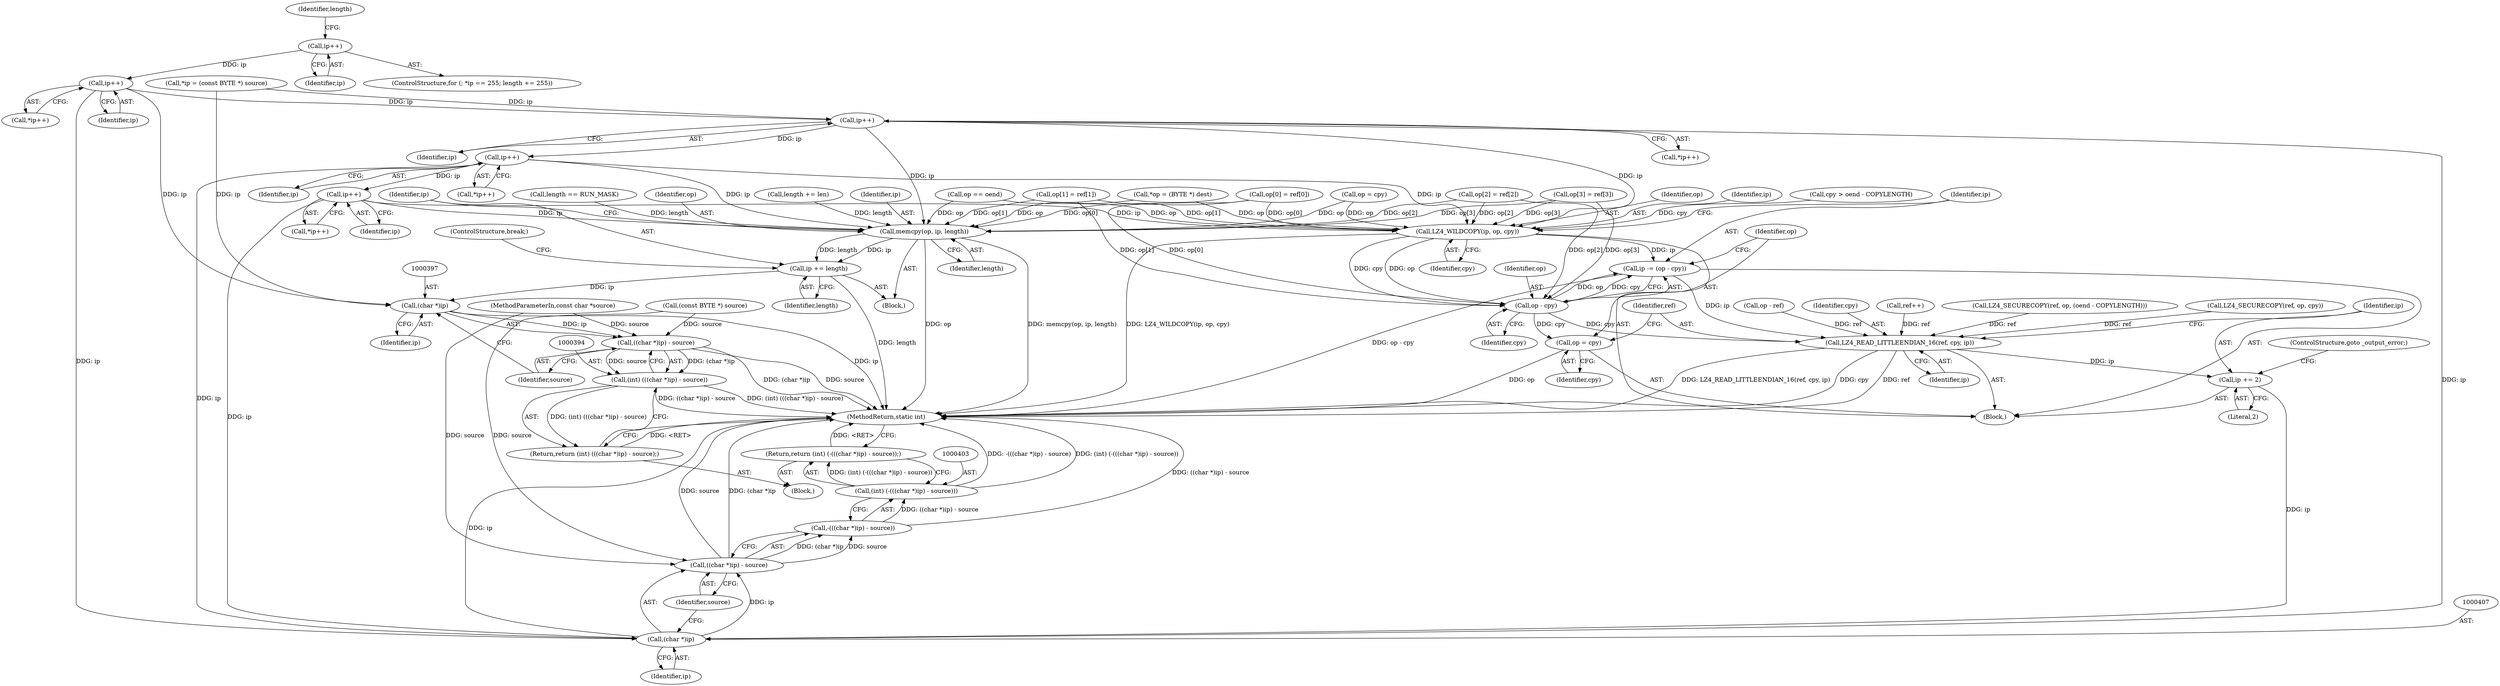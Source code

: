 digraph "0_linux_206204a1162b995e2185275167b22468c00d6b36@pointer" {
"1000263" [label="(Call,ip++)"];
"1000258" [label="(Call,ip++)"];
"1000151" [label="(Call,ip++)"];
"1000167" [label="(Call,ip++)"];
"1000179" [label="(Call,ip++)"];
"1000212" [label="(Call,memcpy(op, ip, length))"];
"1000216" [label="(Call,ip += length)"];
"1000396" [label="(Call,(char *)ip)"];
"1000395" [label="(Call,((char *)ip) - source)"];
"1000393" [label="(Call,(int) (((char *)ip) - source))"];
"1000392" [label="(Return,return (int) (((char *)ip) - source);)"];
"1000220" [label="(Call,LZ4_WILDCOPY(ip, op, cpy))"];
"1000224" [label="(Call,ip -= (op - cpy))"];
"1000232" [label="(Call,LZ4_READ_LITTLEENDIAN_16(ref, cpy, ip))"];
"1000236" [label="(Call,ip += 2)"];
"1000406" [label="(Call,(char *)ip)"];
"1000405" [label="(Call,((char *)ip) - source)"];
"1000404" [label="(Call,-(((char *)ip) - source))"];
"1000402" [label="(Call,(int) (-(((char *)ip) - source)))"];
"1000401" [label="(Return,return (int) (-(((char *)ip) - source));)"];
"1000226" [label="(Call,op - cpy)"];
"1000229" [label="(Call,op = cpy)"];
"1000168" [label="(Identifier,ip)"];
"1000220" [label="(Call,LZ4_WILDCOPY(ip, op, cpy))"];
"1000201" [label="(Call,cpy > oend - COPYLENGTH)"];
"1000399" [label="(Identifier,source)"];
"1000228" [label="(Identifier,cpy)"];
"1000227" [label="(Identifier,op)"];
"1000217" [label="(Identifier,ip)"];
"1000234" [label="(Identifier,cpy)"];
"1000380" [label="(Call,op == oend)"];
"1000401" [label="(Return,return (int) (-(((char *)ip) - source));)"];
"1000119" [label="(Call,*ip = (const BYTE *) source)"];
"1000256" [label="(Identifier,length)"];
"1000117" [label="(Block,)"];
"1000278" [label="(Call,op - ref)"];
"1000229" [label="(Call,op = cpy)"];
"1000402" [label="(Call,(int) (-(((char *)ip) - source)))"];
"1000236" [label="(Call,ip += 2)"];
"1000302" [label="(Call,op[3] = ref[3])"];
"1000216" [label="(Call,ip += length)"];
"1000179" [label="(Call,ip++)"];
"1000395" [label="(Call,((char *)ip) - source)"];
"1000409" [label="(Identifier,source)"];
"1000224" [label="(Call,ip -= (op - cpy))"];
"1000226" [label="(Call,op - cpy)"];
"1000218" [label="(Identifier,length)"];
"1000398" [label="(Identifier,ip)"];
"1000166" [label="(Call,*ip++)"];
"1000206" [label="(Block,)"];
"1000152" [label="(Identifier,ip)"];
"1000389" [label="(Call,op = cpy)"];
"1000159" [label="(Call,length == RUN_MASK)"];
"1000225" [label="(Identifier,ip)"];
"1000233" [label="(Identifier,ref)"];
"1000237" [label="(Identifier,ip)"];
"1000239" [label="(ControlStructure,goto _output_error;)"];
"1000259" [label="(Identifier,ip)"];
"1000408" [label="(Identifier,ip)"];
"1000406" [label="(Call,(char *)ip)"];
"1000178" [label="(Call,*ip++)"];
"1000235" [label="(Identifier,ip)"];
"1000262" [label="(Call,*ip++)"];
"1000180" [label="(Identifier,ip)"];
"1000213" [label="(Identifier,op)"];
"1000219" [label="(ControlStructure,break;)"];
"1000405" [label="(Call,((char *)ip) - source)"];
"1000151" [label="(Call,ip++)"];
"1000374" [label="(Call,ref++)"];
"1000410" [label="(MethodReturn,static int)"];
"1000288" [label="(Call,op[1] = ref[1])"];
"1000281" [label="(Call,op[0] = ref[0])"];
"1000404" [label="(Call,-(((char *)ip) - source))"];
"1000295" [label="(Call,op[2] = ref[2])"];
"1000250" [label="(ControlStructure,for (; *ip == 255; length += 255))"];
"1000150" [label="(Call,*ip++)"];
"1000264" [label="(Identifier,ip)"];
"1000232" [label="(Call,LZ4_READ_LITTLEENDIAN_16(ref, cpy, ip))"];
"1000396" [label="(Call,(char *)ip)"];
"1000258" [label="(Call,ip++)"];
"1000222" [label="(Identifier,op)"];
"1000212" [label="(Call,memcpy(op, ip, length))"];
"1000221" [label="(Identifier,ip)"];
"1000215" [label="(Identifier,length)"];
"1000392" [label="(Return,return (int) (((char *)ip) - source);)"];
"1000238" [label="(Literal,2)"];
"1000359" [label="(Call,LZ4_SECURECOPY(ref, op, (oend - COPYLENGTH)))"];
"1000231" [label="(Identifier,cpy)"];
"1000385" [label="(Call,LZ4_SECURECOPY(ref, op, cpy))"];
"1000121" [label="(Call,(const BYTE *) source)"];
"1000114" [label="(MethodParameterIn,const char *source)"];
"1000393" [label="(Call,(int) (((char *)ip) - source))"];
"1000230" [label="(Identifier,op)"];
"1000263" [label="(Call,ip++)"];
"1000191" [label="(Call,length += len)"];
"1000223" [label="(Identifier,cpy)"];
"1000147" [label="(Block,)"];
"1000126" [label="(Call,*op = (BYTE *) dest)"];
"1000167" [label="(Call,ip++)"];
"1000214" [label="(Identifier,ip)"];
"1000263" -> "1000262"  [label="AST: "];
"1000263" -> "1000264"  [label="CFG: "];
"1000264" -> "1000263"  [label="AST: "];
"1000262" -> "1000263"  [label="CFG: "];
"1000263" -> "1000151"  [label="DDG: ip"];
"1000258" -> "1000263"  [label="DDG: ip"];
"1000263" -> "1000396"  [label="DDG: ip"];
"1000263" -> "1000406"  [label="DDG: ip"];
"1000258" -> "1000250"  [label="AST: "];
"1000258" -> "1000259"  [label="CFG: "];
"1000259" -> "1000258"  [label="AST: "];
"1000256" -> "1000258"  [label="CFG: "];
"1000151" -> "1000150"  [label="AST: "];
"1000151" -> "1000152"  [label="CFG: "];
"1000152" -> "1000151"  [label="AST: "];
"1000150" -> "1000151"  [label="CFG: "];
"1000119" -> "1000151"  [label="DDG: ip"];
"1000151" -> "1000167"  [label="DDG: ip"];
"1000151" -> "1000212"  [label="DDG: ip"];
"1000151" -> "1000220"  [label="DDG: ip"];
"1000151" -> "1000406"  [label="DDG: ip"];
"1000167" -> "1000166"  [label="AST: "];
"1000167" -> "1000168"  [label="CFG: "];
"1000168" -> "1000167"  [label="AST: "];
"1000166" -> "1000167"  [label="CFG: "];
"1000167" -> "1000179"  [label="DDG: ip"];
"1000167" -> "1000212"  [label="DDG: ip"];
"1000167" -> "1000220"  [label="DDG: ip"];
"1000167" -> "1000406"  [label="DDG: ip"];
"1000179" -> "1000178"  [label="AST: "];
"1000179" -> "1000180"  [label="CFG: "];
"1000180" -> "1000179"  [label="AST: "];
"1000178" -> "1000179"  [label="CFG: "];
"1000179" -> "1000212"  [label="DDG: ip"];
"1000179" -> "1000220"  [label="DDG: ip"];
"1000179" -> "1000406"  [label="DDG: ip"];
"1000212" -> "1000206"  [label="AST: "];
"1000212" -> "1000215"  [label="CFG: "];
"1000213" -> "1000212"  [label="AST: "];
"1000214" -> "1000212"  [label="AST: "];
"1000215" -> "1000212"  [label="AST: "];
"1000217" -> "1000212"  [label="CFG: "];
"1000212" -> "1000410"  [label="DDG: memcpy(op, ip, length)"];
"1000212" -> "1000410"  [label="DDG: op"];
"1000281" -> "1000212"  [label="DDG: op[0]"];
"1000295" -> "1000212"  [label="DDG: op[2]"];
"1000302" -> "1000212"  [label="DDG: op[3]"];
"1000288" -> "1000212"  [label="DDG: op[1]"];
"1000389" -> "1000212"  [label="DDG: op"];
"1000380" -> "1000212"  [label="DDG: op"];
"1000126" -> "1000212"  [label="DDG: op"];
"1000159" -> "1000212"  [label="DDG: length"];
"1000191" -> "1000212"  [label="DDG: length"];
"1000212" -> "1000216"  [label="DDG: length"];
"1000212" -> "1000216"  [label="DDG: ip"];
"1000216" -> "1000206"  [label="AST: "];
"1000216" -> "1000218"  [label="CFG: "];
"1000217" -> "1000216"  [label="AST: "];
"1000218" -> "1000216"  [label="AST: "];
"1000219" -> "1000216"  [label="CFG: "];
"1000216" -> "1000410"  [label="DDG: length"];
"1000216" -> "1000396"  [label="DDG: ip"];
"1000396" -> "1000395"  [label="AST: "];
"1000396" -> "1000398"  [label="CFG: "];
"1000397" -> "1000396"  [label="AST: "];
"1000398" -> "1000396"  [label="AST: "];
"1000399" -> "1000396"  [label="CFG: "];
"1000396" -> "1000410"  [label="DDG: ip"];
"1000396" -> "1000395"  [label="DDG: ip"];
"1000119" -> "1000396"  [label="DDG: ip"];
"1000395" -> "1000393"  [label="AST: "];
"1000395" -> "1000399"  [label="CFG: "];
"1000399" -> "1000395"  [label="AST: "];
"1000393" -> "1000395"  [label="CFG: "];
"1000395" -> "1000410"  [label="DDG: (char *)ip"];
"1000395" -> "1000410"  [label="DDG: source"];
"1000395" -> "1000393"  [label="DDG: (char *)ip"];
"1000395" -> "1000393"  [label="DDG: source"];
"1000121" -> "1000395"  [label="DDG: source"];
"1000114" -> "1000395"  [label="DDG: source"];
"1000393" -> "1000392"  [label="AST: "];
"1000394" -> "1000393"  [label="AST: "];
"1000392" -> "1000393"  [label="CFG: "];
"1000393" -> "1000410"  [label="DDG: (int) (((char *)ip) - source)"];
"1000393" -> "1000410"  [label="DDG: ((char *)ip) - source"];
"1000393" -> "1000392"  [label="DDG: (int) (((char *)ip) - source)"];
"1000392" -> "1000117"  [label="AST: "];
"1000410" -> "1000392"  [label="CFG: "];
"1000392" -> "1000410"  [label="DDG: <RET>"];
"1000220" -> "1000147"  [label="AST: "];
"1000220" -> "1000223"  [label="CFG: "];
"1000221" -> "1000220"  [label="AST: "];
"1000222" -> "1000220"  [label="AST: "];
"1000223" -> "1000220"  [label="AST: "];
"1000225" -> "1000220"  [label="CFG: "];
"1000220" -> "1000410"  [label="DDG: LZ4_WILDCOPY(ip, op, cpy)"];
"1000281" -> "1000220"  [label="DDG: op[0]"];
"1000295" -> "1000220"  [label="DDG: op[2]"];
"1000302" -> "1000220"  [label="DDG: op[3]"];
"1000288" -> "1000220"  [label="DDG: op[1]"];
"1000389" -> "1000220"  [label="DDG: op"];
"1000380" -> "1000220"  [label="DDG: op"];
"1000126" -> "1000220"  [label="DDG: op"];
"1000201" -> "1000220"  [label="DDG: cpy"];
"1000220" -> "1000224"  [label="DDG: ip"];
"1000220" -> "1000226"  [label="DDG: op"];
"1000220" -> "1000226"  [label="DDG: cpy"];
"1000224" -> "1000147"  [label="AST: "];
"1000224" -> "1000226"  [label="CFG: "];
"1000225" -> "1000224"  [label="AST: "];
"1000226" -> "1000224"  [label="AST: "];
"1000230" -> "1000224"  [label="CFG: "];
"1000224" -> "1000410"  [label="DDG: op - cpy"];
"1000226" -> "1000224"  [label="DDG: op"];
"1000226" -> "1000224"  [label="DDG: cpy"];
"1000224" -> "1000232"  [label="DDG: ip"];
"1000232" -> "1000147"  [label="AST: "];
"1000232" -> "1000235"  [label="CFG: "];
"1000233" -> "1000232"  [label="AST: "];
"1000234" -> "1000232"  [label="AST: "];
"1000235" -> "1000232"  [label="AST: "];
"1000237" -> "1000232"  [label="CFG: "];
"1000232" -> "1000410"  [label="DDG: ref"];
"1000232" -> "1000410"  [label="DDG: LZ4_READ_LITTLEENDIAN_16(ref, cpy, ip)"];
"1000232" -> "1000410"  [label="DDG: cpy"];
"1000374" -> "1000232"  [label="DDG: ref"];
"1000359" -> "1000232"  [label="DDG: ref"];
"1000385" -> "1000232"  [label="DDG: ref"];
"1000278" -> "1000232"  [label="DDG: ref"];
"1000226" -> "1000232"  [label="DDG: cpy"];
"1000232" -> "1000236"  [label="DDG: ip"];
"1000236" -> "1000147"  [label="AST: "];
"1000236" -> "1000238"  [label="CFG: "];
"1000237" -> "1000236"  [label="AST: "];
"1000238" -> "1000236"  [label="AST: "];
"1000239" -> "1000236"  [label="CFG: "];
"1000236" -> "1000406"  [label="DDG: ip"];
"1000406" -> "1000405"  [label="AST: "];
"1000406" -> "1000408"  [label="CFG: "];
"1000407" -> "1000406"  [label="AST: "];
"1000408" -> "1000406"  [label="AST: "];
"1000409" -> "1000406"  [label="CFG: "];
"1000406" -> "1000410"  [label="DDG: ip"];
"1000406" -> "1000405"  [label="DDG: ip"];
"1000405" -> "1000404"  [label="AST: "];
"1000405" -> "1000409"  [label="CFG: "];
"1000409" -> "1000405"  [label="AST: "];
"1000404" -> "1000405"  [label="CFG: "];
"1000405" -> "1000410"  [label="DDG: source"];
"1000405" -> "1000410"  [label="DDG: (char *)ip"];
"1000405" -> "1000404"  [label="DDG: (char *)ip"];
"1000405" -> "1000404"  [label="DDG: source"];
"1000121" -> "1000405"  [label="DDG: source"];
"1000114" -> "1000405"  [label="DDG: source"];
"1000404" -> "1000402"  [label="AST: "];
"1000402" -> "1000404"  [label="CFG: "];
"1000404" -> "1000410"  [label="DDG: ((char *)ip) - source"];
"1000404" -> "1000402"  [label="DDG: ((char *)ip) - source"];
"1000402" -> "1000401"  [label="AST: "];
"1000403" -> "1000402"  [label="AST: "];
"1000401" -> "1000402"  [label="CFG: "];
"1000402" -> "1000410"  [label="DDG: -(((char *)ip) - source)"];
"1000402" -> "1000410"  [label="DDG: (int) (-(((char *)ip) - source))"];
"1000402" -> "1000401"  [label="DDG: (int) (-(((char *)ip) - source))"];
"1000401" -> "1000117"  [label="AST: "];
"1000410" -> "1000401"  [label="CFG: "];
"1000401" -> "1000410"  [label="DDG: <RET>"];
"1000226" -> "1000228"  [label="CFG: "];
"1000227" -> "1000226"  [label="AST: "];
"1000228" -> "1000226"  [label="AST: "];
"1000281" -> "1000226"  [label="DDG: op[0]"];
"1000295" -> "1000226"  [label="DDG: op[2]"];
"1000302" -> "1000226"  [label="DDG: op[3]"];
"1000288" -> "1000226"  [label="DDG: op[1]"];
"1000226" -> "1000229"  [label="DDG: cpy"];
"1000229" -> "1000147"  [label="AST: "];
"1000229" -> "1000231"  [label="CFG: "];
"1000230" -> "1000229"  [label="AST: "];
"1000231" -> "1000229"  [label="AST: "];
"1000233" -> "1000229"  [label="CFG: "];
"1000229" -> "1000410"  [label="DDG: op"];
}
